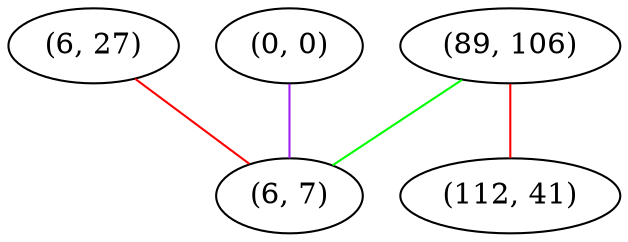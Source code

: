 graph "" {
"(6, 27)";
"(89, 106)";
"(0, 0)";
"(6, 7)";
"(112, 41)";
"(6, 27)" -- "(6, 7)"  [color=red, key=0, weight=1];
"(89, 106)" -- "(112, 41)"  [color=red, key=0, weight=1];
"(89, 106)" -- "(6, 7)"  [color=green, key=0, weight=2];
"(0, 0)" -- "(6, 7)"  [color=purple, key=0, weight=4];
}
